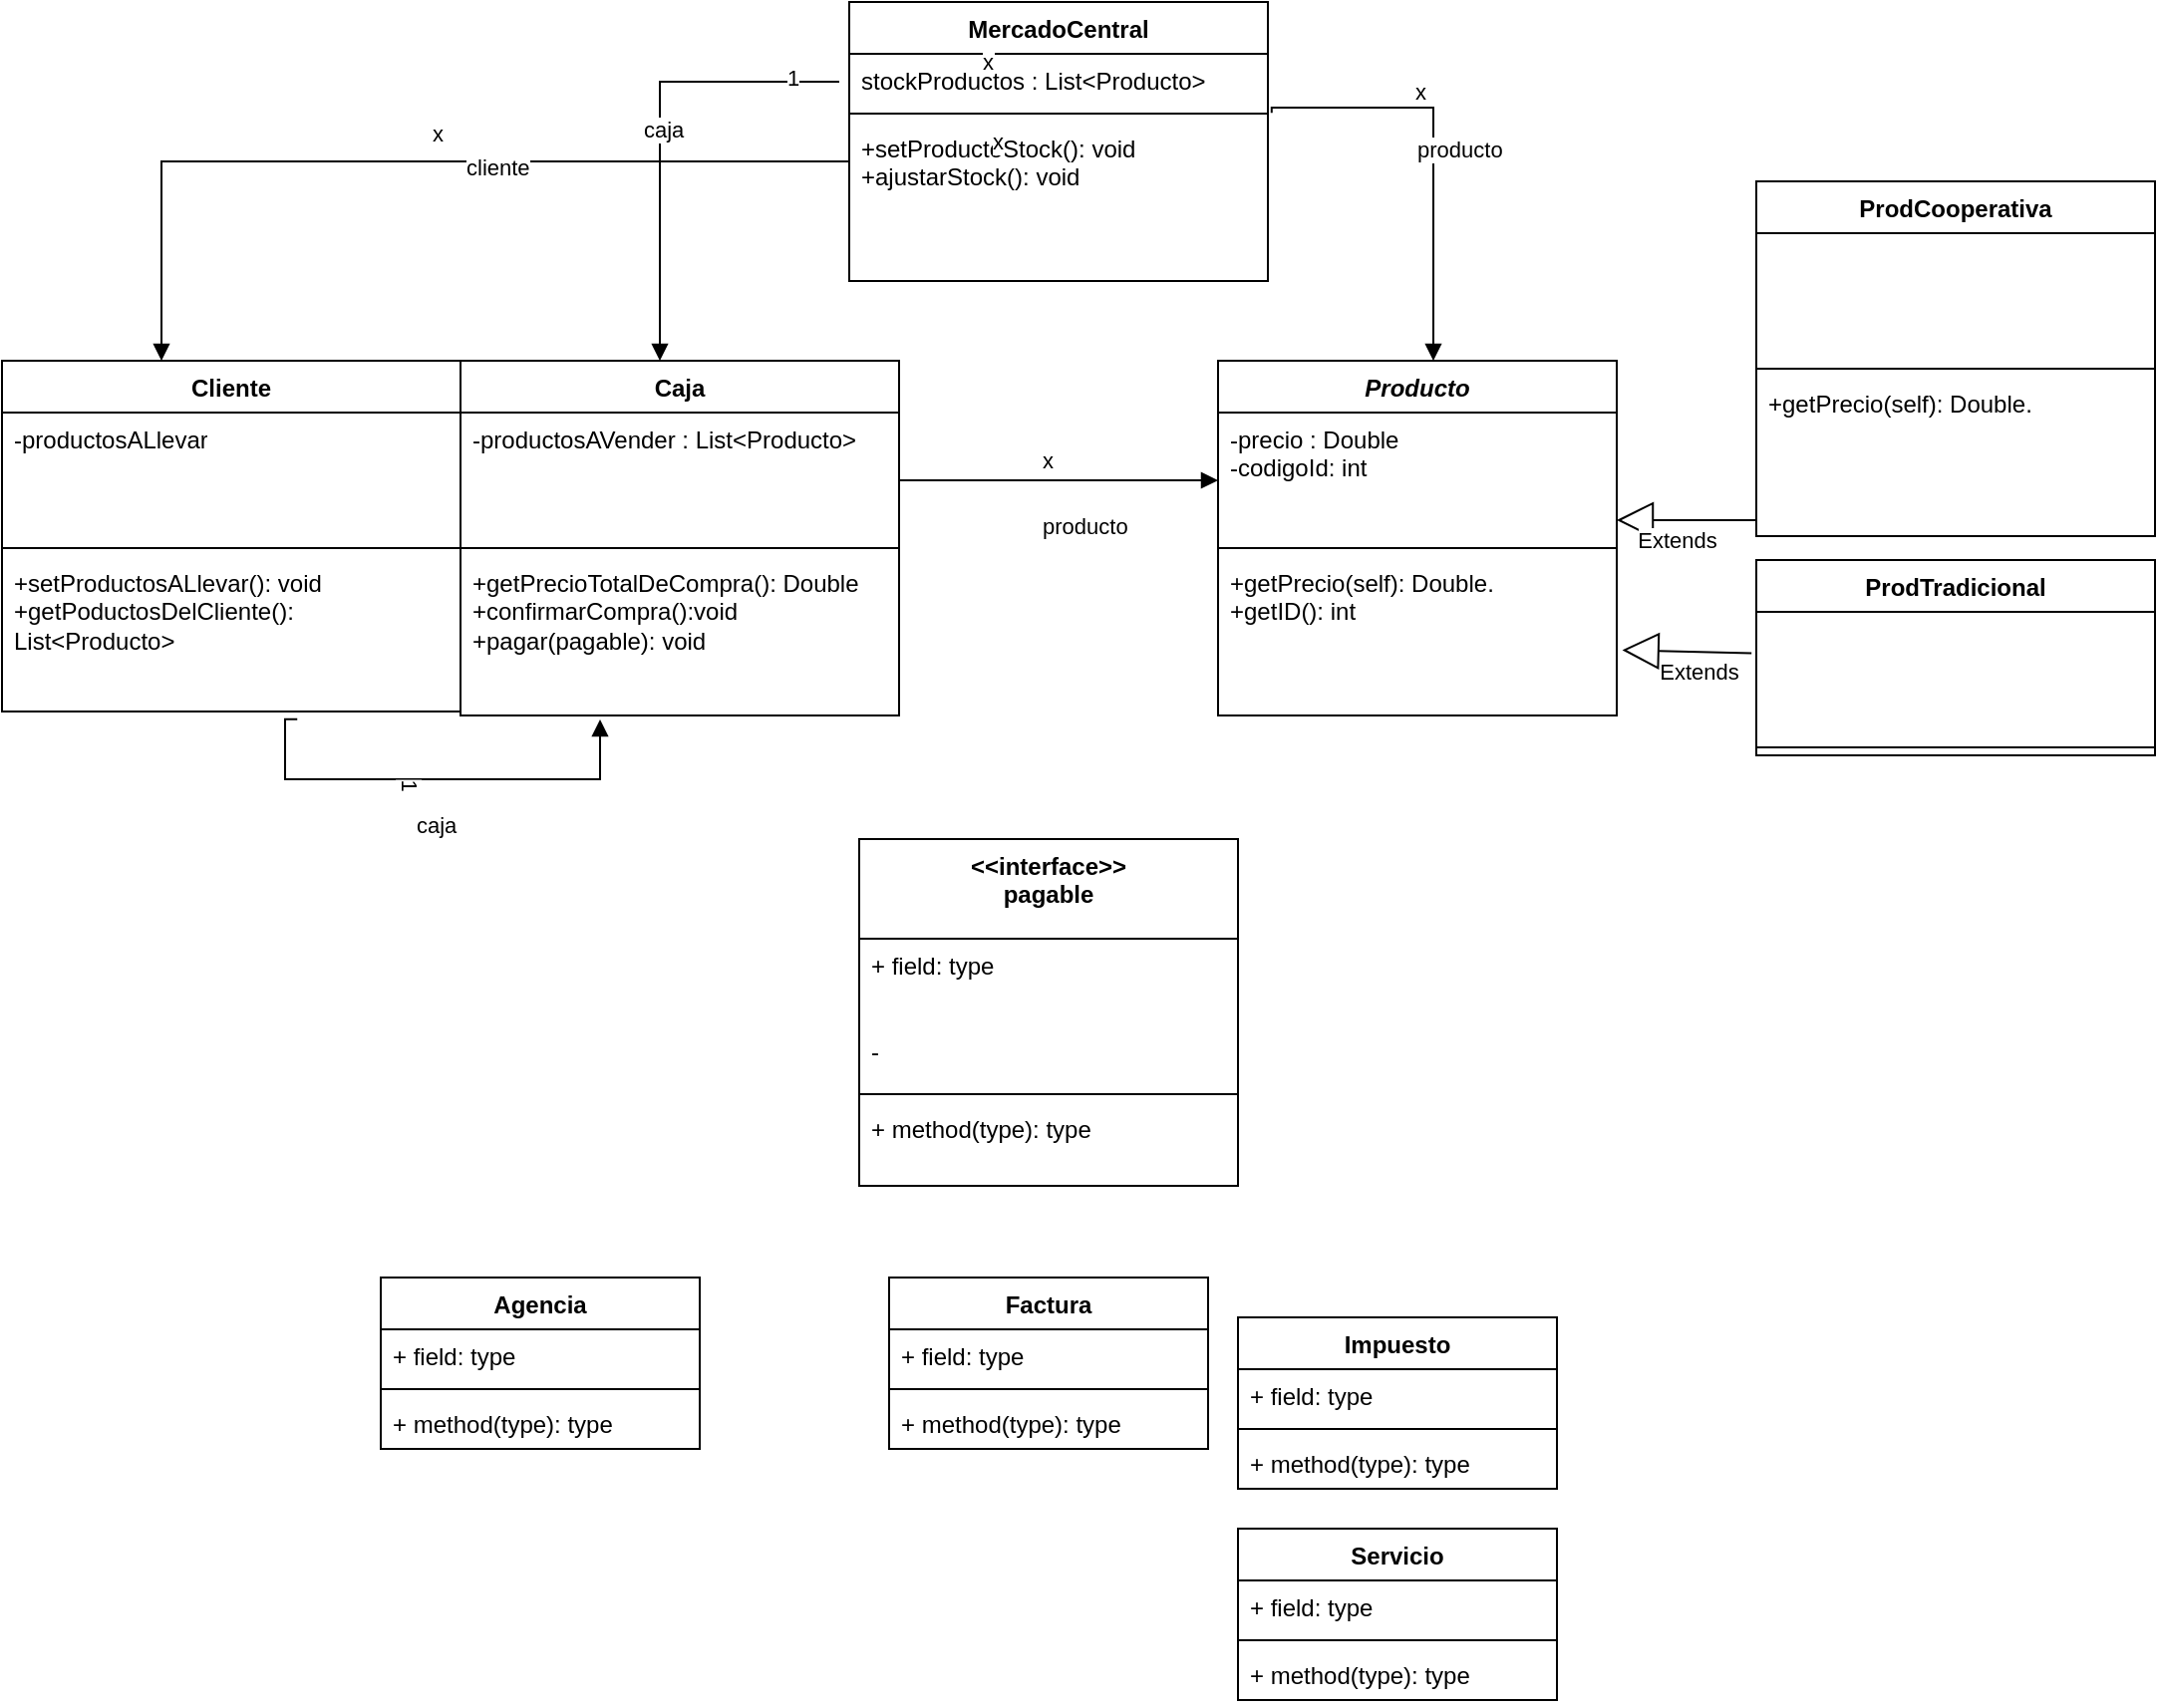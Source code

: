 <mxfile version="24.2.5" type="device">
  <diagram name="Page-1" id="GG0QzF6LFlVrDzn3O9K7">
    <mxGraphModel dx="1246" dy="469" grid="1" gridSize="10" guides="1" tooltips="1" connect="1" arrows="1" fold="1" page="1" pageScale="1" pageWidth="850" pageHeight="1100" math="0" shadow="0">
      <root>
        <mxCell id="0" />
        <mxCell id="1" parent="0" />
        <mxCell id="YnjSzZO8-QEwJyhuHPew-5" value="Caja" style="swimlane;fontStyle=1;align=center;verticalAlign=top;childLayout=stackLayout;horizontal=1;startSize=26;horizontalStack=0;resizeParent=1;resizeParentMax=0;resizeLast=0;collapsible=1;marginBottom=0;whiteSpace=wrap;html=1;" parent="1" vertex="1">
          <mxGeometry x="240" y="210" width="220" height="178" as="geometry" />
        </mxCell>
        <mxCell id="YnjSzZO8-QEwJyhuHPew-6" value="-productosAVender : List&amp;lt;Producto&amp;gt;&lt;div&gt;&lt;br&gt;&lt;/div&gt;" style="text;strokeColor=none;fillColor=none;align=left;verticalAlign=top;spacingLeft=4;spacingRight=4;overflow=hidden;rotatable=0;points=[[0,0.5],[1,0.5]];portConstraint=eastwest;whiteSpace=wrap;html=1;" parent="YnjSzZO8-QEwJyhuHPew-5" vertex="1">
          <mxGeometry y="26" width="220" height="64" as="geometry" />
        </mxCell>
        <mxCell id="YnjSzZO8-QEwJyhuHPew-7" value="" style="line;strokeWidth=1;fillColor=none;align=left;verticalAlign=middle;spacingTop=-1;spacingLeft=3;spacingRight=3;rotatable=0;labelPosition=right;points=[];portConstraint=eastwest;strokeColor=inherit;" parent="YnjSzZO8-QEwJyhuHPew-5" vertex="1">
          <mxGeometry y="90" width="220" height="8" as="geometry" />
        </mxCell>
        <mxCell id="YnjSzZO8-QEwJyhuHPew-8" value="+getPrecioTotalDeCompra(): Double&lt;div&gt;+confirmarCompra():void&lt;/div&gt;&lt;div&gt;+pagar(pagable): void&lt;/div&gt;" style="text;strokeColor=none;fillColor=none;align=left;verticalAlign=top;spacingLeft=4;spacingRight=4;overflow=hidden;rotatable=0;points=[[0,0.5],[1,0.5]];portConstraint=eastwest;whiteSpace=wrap;html=1;" parent="YnjSzZO8-QEwJyhuHPew-5" vertex="1">
          <mxGeometry y="98" width="220" height="80" as="geometry" />
        </mxCell>
        <mxCell id="YnjSzZO8-QEwJyhuHPew-9" value="producto" style="endArrow=block;endFill=1;html=1;edgeStyle=orthogonalEdgeStyle;align=left;verticalAlign=top;rounded=0;" parent="1" edge="1">
          <mxGeometry x="-0.125" y="-10" relative="1" as="geometry">
            <mxPoint x="460" y="270" as="sourcePoint" />
            <mxPoint x="620" y="270" as="targetPoint" />
            <mxPoint as="offset" />
          </mxGeometry>
        </mxCell>
        <mxCell id="YnjSzZO8-QEwJyhuHPew-10" value="x" style="edgeLabel;resizable=0;html=1;align=left;verticalAlign=bottom;" parent="YnjSzZO8-QEwJyhuHPew-9" connectable="0" vertex="1">
          <mxGeometry x="-1" relative="1" as="geometry">
            <mxPoint x="70" y="-2" as="offset" />
          </mxGeometry>
        </mxCell>
        <mxCell id="YnjSzZO8-QEwJyhuHPew-11" value="&lt;i&gt;Producto&lt;/i&gt;" style="swimlane;fontStyle=1;align=center;verticalAlign=top;childLayout=stackLayout;horizontal=1;startSize=26;horizontalStack=0;resizeParent=1;resizeParentMax=0;resizeLast=0;collapsible=1;marginBottom=0;whiteSpace=wrap;html=1;" parent="1" vertex="1">
          <mxGeometry x="620" y="210" width="200" height="178" as="geometry" />
        </mxCell>
        <mxCell id="YnjSzZO8-QEwJyhuHPew-12" value="&lt;div&gt;-precio : Double&lt;/div&gt;&lt;div&gt;-codigoId: int&lt;/div&gt;" style="text;strokeColor=none;fillColor=none;align=left;verticalAlign=top;spacingLeft=4;spacingRight=4;overflow=hidden;rotatable=0;points=[[0,0.5],[1,0.5]];portConstraint=eastwest;whiteSpace=wrap;html=1;" parent="YnjSzZO8-QEwJyhuHPew-11" vertex="1">
          <mxGeometry y="26" width="200" height="64" as="geometry" />
        </mxCell>
        <mxCell id="YnjSzZO8-QEwJyhuHPew-13" value="" style="line;strokeWidth=1;fillColor=none;align=left;verticalAlign=middle;spacingTop=-1;spacingLeft=3;spacingRight=3;rotatable=0;labelPosition=right;points=[];portConstraint=eastwest;strokeColor=inherit;" parent="YnjSzZO8-QEwJyhuHPew-11" vertex="1">
          <mxGeometry y="90" width="200" height="8" as="geometry" />
        </mxCell>
        <mxCell id="YnjSzZO8-QEwJyhuHPew-14" value="+getPrecio(self): Double.&amp;nbsp;&lt;div&gt;+getID(): int&lt;/div&gt;" style="text;strokeColor=none;fillColor=none;align=left;verticalAlign=top;spacingLeft=4;spacingRight=4;overflow=hidden;rotatable=0;points=[[0,0.5],[1,0.5]];portConstraint=eastwest;whiteSpace=wrap;html=1;" parent="YnjSzZO8-QEwJyhuHPew-11" vertex="1">
          <mxGeometry y="98" width="200" height="80" as="geometry" />
        </mxCell>
        <mxCell id="YnjSzZO8-QEwJyhuHPew-16" value="Extends" style="endArrow=block;endSize=16;endFill=0;html=1;rounded=0;" parent="1" edge="1">
          <mxGeometry x="0.143" y="10" width="160" relative="1" as="geometry">
            <mxPoint x="890" y="290" as="sourcePoint" />
            <mxPoint x="820" y="290" as="targetPoint" />
            <mxPoint as="offset" />
          </mxGeometry>
        </mxCell>
        <mxCell id="YnjSzZO8-QEwJyhuHPew-18" value="Extends" style="endArrow=block;endSize=16;endFill=0;html=1;rounded=0;entryX=1.014;entryY=0.59;entryDx=0;entryDy=0;entryPerimeter=0;exitX=-0.012;exitY=0.325;exitDx=0;exitDy=0;exitPerimeter=0;" parent="1" source="YnjSzZO8-QEwJyhuHPew-25" target="YnjSzZO8-QEwJyhuHPew-14" edge="1">
          <mxGeometry x="-0.2" y="10" width="160" relative="1" as="geometry">
            <mxPoint x="880" y="350" as="sourcePoint" />
            <mxPoint x="850" y="338" as="targetPoint" />
            <mxPoint as="offset" />
          </mxGeometry>
        </mxCell>
        <mxCell id="YnjSzZO8-QEwJyhuHPew-19" value="ProdCooperativa" style="swimlane;fontStyle=1;align=center;verticalAlign=top;childLayout=stackLayout;horizontal=1;startSize=26;horizontalStack=0;resizeParent=1;resizeParentMax=0;resizeLast=0;collapsible=1;marginBottom=0;whiteSpace=wrap;html=1;" parent="1" vertex="1">
          <mxGeometry x="890" y="120" width="200" height="178" as="geometry" />
        </mxCell>
        <mxCell id="YnjSzZO8-QEwJyhuHPew-20" value="&lt;div&gt;&lt;br&gt;&lt;/div&gt;" style="text;strokeColor=none;fillColor=none;align=left;verticalAlign=top;spacingLeft=4;spacingRight=4;overflow=hidden;rotatable=0;points=[[0,0.5],[1,0.5]];portConstraint=eastwest;whiteSpace=wrap;html=1;" parent="YnjSzZO8-QEwJyhuHPew-19" vertex="1">
          <mxGeometry y="26" width="200" height="64" as="geometry" />
        </mxCell>
        <mxCell id="YnjSzZO8-QEwJyhuHPew-21" value="" style="line;strokeWidth=1;fillColor=none;align=left;verticalAlign=middle;spacingTop=-1;spacingLeft=3;spacingRight=3;rotatable=0;labelPosition=right;points=[];portConstraint=eastwest;strokeColor=inherit;" parent="YnjSzZO8-QEwJyhuHPew-19" vertex="1">
          <mxGeometry y="90" width="200" height="8" as="geometry" />
        </mxCell>
        <mxCell id="YnjSzZO8-QEwJyhuHPew-22" value="+getPrecio(self): Double.&amp;nbsp;" style="text;strokeColor=none;fillColor=none;align=left;verticalAlign=top;spacingLeft=4;spacingRight=4;overflow=hidden;rotatable=0;points=[[0,0.5],[1,0.5]];portConstraint=eastwest;whiteSpace=wrap;html=1;" parent="YnjSzZO8-QEwJyhuHPew-19" vertex="1">
          <mxGeometry y="98" width="200" height="80" as="geometry" />
        </mxCell>
        <mxCell id="YnjSzZO8-QEwJyhuHPew-24" value="ProdTradicional" style="swimlane;fontStyle=1;align=center;verticalAlign=top;childLayout=stackLayout;horizontal=1;startSize=26;horizontalStack=0;resizeParent=1;resizeParentMax=0;resizeLast=0;collapsible=1;marginBottom=0;whiteSpace=wrap;html=1;" parent="1" vertex="1">
          <mxGeometry x="890" y="310" width="200" height="98" as="geometry" />
        </mxCell>
        <mxCell id="YnjSzZO8-QEwJyhuHPew-25" value="&lt;div&gt;&lt;br&gt;&lt;/div&gt;" style="text;strokeColor=none;fillColor=none;align=left;verticalAlign=top;spacingLeft=4;spacingRight=4;overflow=hidden;rotatable=0;points=[[0,0.5],[1,0.5]];portConstraint=eastwest;whiteSpace=wrap;html=1;" parent="YnjSzZO8-QEwJyhuHPew-24" vertex="1">
          <mxGeometry y="26" width="200" height="64" as="geometry" />
        </mxCell>
        <mxCell id="YnjSzZO8-QEwJyhuHPew-26" value="" style="line;strokeWidth=1;fillColor=none;align=left;verticalAlign=middle;spacingTop=-1;spacingLeft=3;spacingRight=3;rotatable=0;labelPosition=right;points=[];portConstraint=eastwest;strokeColor=inherit;" parent="YnjSzZO8-QEwJyhuHPew-24" vertex="1">
          <mxGeometry y="90" width="200" height="8" as="geometry" />
        </mxCell>
        <mxCell id="3-H1_b2CFHMAt_Jb_pcu-1" value="MercadoCentral" style="swimlane;fontStyle=1;align=center;verticalAlign=top;childLayout=stackLayout;horizontal=1;startSize=26;horizontalStack=0;resizeParent=1;resizeParentMax=0;resizeLast=0;collapsible=1;marginBottom=0;whiteSpace=wrap;html=1;" parent="1" vertex="1">
          <mxGeometry x="435" y="30" width="210" height="140" as="geometry" />
        </mxCell>
        <mxCell id="3-H1_b2CFHMAt_Jb_pcu-2" value="stockProductos : List&amp;lt;Producto&amp;gt;" style="text;strokeColor=none;fillColor=none;align=left;verticalAlign=top;spacingLeft=4;spacingRight=4;overflow=hidden;rotatable=0;points=[[0,0.5],[1,0.5]];portConstraint=eastwest;whiteSpace=wrap;html=1;" parent="3-H1_b2CFHMAt_Jb_pcu-1" vertex="1">
          <mxGeometry y="26" width="210" height="26" as="geometry" />
        </mxCell>
        <mxCell id="3-H1_b2CFHMAt_Jb_pcu-3" value="" style="line;strokeWidth=1;fillColor=none;align=left;verticalAlign=middle;spacingTop=-1;spacingLeft=3;spacingRight=3;rotatable=0;labelPosition=right;points=[];portConstraint=eastwest;strokeColor=inherit;" parent="3-H1_b2CFHMAt_Jb_pcu-1" vertex="1">
          <mxGeometry y="52" width="210" height="8" as="geometry" />
        </mxCell>
        <mxCell id="3-H1_b2CFHMAt_Jb_pcu-4" value="+setProductoStock(): void&lt;div&gt;+ajustarStock(): void&lt;/div&gt;" style="text;strokeColor=none;fillColor=none;align=left;verticalAlign=top;spacingLeft=4;spacingRight=4;overflow=hidden;rotatable=0;points=[[0,0.5],[1,0.5]];portConstraint=eastwest;whiteSpace=wrap;html=1;" parent="3-H1_b2CFHMAt_Jb_pcu-1" vertex="1">
          <mxGeometry y="60" width="210" height="80" as="geometry" />
        </mxCell>
        <mxCell id="3-H1_b2CFHMAt_Jb_pcu-5" value="caja" style="endArrow=block;endFill=1;html=1;edgeStyle=orthogonalEdgeStyle;align=left;verticalAlign=top;rounded=0;" parent="1" edge="1">
          <mxGeometry x="-0.125" y="-10" relative="1" as="geometry">
            <mxPoint x="430" y="70" as="sourcePoint" />
            <mxPoint x="340" y="210" as="targetPoint" />
            <mxPoint as="offset" />
            <Array as="points">
              <mxPoint x="340" y="70" />
              <mxPoint x="340" y="197" />
            </Array>
          </mxGeometry>
        </mxCell>
        <mxCell id="3-H1_b2CFHMAt_Jb_pcu-6" value="x" style="edgeLabel;resizable=0;html=1;align=left;verticalAlign=bottom;" parent="3-H1_b2CFHMAt_Jb_pcu-5" connectable="0" vertex="1">
          <mxGeometry x="-1" relative="1" as="geometry">
            <mxPoint x="70" y="-2" as="offset" />
          </mxGeometry>
        </mxCell>
        <mxCell id="3-H1_b2CFHMAt_Jb_pcu-7" value="producto" style="endArrow=block;endFill=1;html=1;edgeStyle=orthogonalEdgeStyle;align=left;verticalAlign=top;rounded=0;entryX=0.39;entryY=-0.016;entryDx=0;entryDy=0;entryPerimeter=0;exitX=1.009;exitY=1.138;exitDx=0;exitDy=0;exitPerimeter=0;" parent="1" source="3-H1_b2CFHMAt_Jb_pcu-2" edge="1">
          <mxGeometry x="-0.125" y="-10" relative="1" as="geometry">
            <mxPoint x="820" y="83" as="sourcePoint" />
            <mxPoint x="728" y="210" as="targetPoint" />
            <mxPoint as="offset" />
            <Array as="points">
              <mxPoint x="647" y="83" />
              <mxPoint x="728" y="83" />
            </Array>
          </mxGeometry>
        </mxCell>
        <mxCell id="3-H1_b2CFHMAt_Jb_pcu-8" value="x" style="edgeLabel;resizable=0;html=1;align=left;verticalAlign=bottom;" parent="3-H1_b2CFHMAt_Jb_pcu-7" connectable="0" vertex="1">
          <mxGeometry x="-1" relative="1" as="geometry">
            <mxPoint x="70" y="-2" as="offset" />
          </mxGeometry>
        </mxCell>
        <mxCell id="3-H1_b2CFHMAt_Jb_pcu-9" value="1" style="edgeLabel;resizable=0;html=1;align=left;verticalAlign=bottom;" parent="1" connectable="0" vertex="1">
          <mxGeometry x="540" y="278" as="geometry">
            <mxPoint x="-138" y="-202" as="offset" />
          </mxGeometry>
        </mxCell>
        <mxCell id="3-H1_b2CFHMAt_Jb_pcu-10" value="cliente" style="endArrow=block;endFill=1;html=1;edgeStyle=orthogonalEdgeStyle;align=left;verticalAlign=top;rounded=0;" parent="1" edge="1">
          <mxGeometry x="-0.125" y="-10" relative="1" as="geometry">
            <mxPoint x="435" y="110" as="sourcePoint" />
            <mxPoint x="90" y="210" as="targetPoint" />
            <mxPoint as="offset" />
            <Array as="points">
              <mxPoint x="90" y="110" />
            </Array>
          </mxGeometry>
        </mxCell>
        <mxCell id="3-H1_b2CFHMAt_Jb_pcu-11" value="x" style="edgeLabel;resizable=0;html=1;align=left;verticalAlign=bottom;" parent="3-H1_b2CFHMAt_Jb_pcu-10" connectable="0" vertex="1">
          <mxGeometry x="-1" relative="1" as="geometry">
            <mxPoint x="70" y="-2" as="offset" />
          </mxGeometry>
        </mxCell>
        <mxCell id="3-H1_b2CFHMAt_Jb_pcu-12" value="Cliente" style="swimlane;fontStyle=1;align=center;verticalAlign=top;childLayout=stackLayout;horizontal=1;startSize=26;horizontalStack=0;resizeParent=1;resizeParentMax=0;resizeLast=0;collapsible=1;marginBottom=0;whiteSpace=wrap;html=1;" parent="1" vertex="1">
          <mxGeometry x="10" y="210" width="230" height="176" as="geometry" />
        </mxCell>
        <mxCell id="3-H1_b2CFHMAt_Jb_pcu-13" value="&lt;div&gt;-productosALlevar&lt;/div&gt;" style="text;strokeColor=none;fillColor=none;align=left;verticalAlign=top;spacingLeft=4;spacingRight=4;overflow=hidden;rotatable=0;points=[[0,0.5],[1,0.5]];portConstraint=eastwest;whiteSpace=wrap;html=1;" parent="3-H1_b2CFHMAt_Jb_pcu-12" vertex="1">
          <mxGeometry y="26" width="230" height="64" as="geometry" />
        </mxCell>
        <mxCell id="3-H1_b2CFHMAt_Jb_pcu-14" value="" style="line;strokeWidth=1;fillColor=none;align=left;verticalAlign=middle;spacingTop=-1;spacingLeft=3;spacingRight=3;rotatable=0;labelPosition=right;points=[];portConstraint=eastwest;strokeColor=inherit;" parent="3-H1_b2CFHMAt_Jb_pcu-12" vertex="1">
          <mxGeometry y="90" width="230" height="8" as="geometry" />
        </mxCell>
        <mxCell id="3-H1_b2CFHMAt_Jb_pcu-15" value="+setProductosALlevar(): void&lt;div&gt;+getPoductosDelCliente(): List&amp;lt;Producto&amp;gt;&lt;/div&gt;" style="text;strokeColor=none;fillColor=none;align=left;verticalAlign=top;spacingLeft=4;spacingRight=4;overflow=hidden;rotatable=0;points=[[0,0.5],[1,0.5]];portConstraint=eastwest;whiteSpace=wrap;html=1;" parent="3-H1_b2CFHMAt_Jb_pcu-12" vertex="1">
          <mxGeometry y="98" width="230" height="78" as="geometry" />
        </mxCell>
        <mxCell id="3-H1_b2CFHMAt_Jb_pcu-17" value="x" style="edgeLabel;resizable=0;html=1;align=left;verticalAlign=bottom;" parent="1" connectable="0" vertex="1">
          <mxGeometry x="540" y="278" as="geometry">
            <mxPoint x="-316" y="-174" as="offset" />
          </mxGeometry>
        </mxCell>
        <mxCell id="3-H1_b2CFHMAt_Jb_pcu-18" value="caja" style="endArrow=block;endFill=1;html=1;edgeStyle=orthogonalEdgeStyle;align=left;verticalAlign=top;rounded=0;exitX=0.644;exitY=1.05;exitDx=0;exitDy=0;exitPerimeter=0;" parent="1" source="3-H1_b2CFHMAt_Jb_pcu-15" edge="1">
          <mxGeometry x="-0.11" y="-10" relative="1" as="geometry">
            <mxPoint x="150" y="441" as="sourcePoint" />
            <mxPoint x="310" y="390" as="targetPoint" />
            <mxPoint as="offset" />
            <Array as="points">
              <mxPoint x="152" y="420" />
              <mxPoint x="310" y="420" />
            </Array>
          </mxGeometry>
        </mxCell>
        <mxCell id="3-H1_b2CFHMAt_Jb_pcu-19" value="1" style="edgeLabel;resizable=0;html=1;align=left;verticalAlign=bottom;rotation=90;" parent="3-H1_b2CFHMAt_Jb_pcu-18" connectable="0" vertex="1">
          <mxGeometry x="-1" relative="1" as="geometry">
            <mxPoint x="48" y="28" as="offset" />
          </mxGeometry>
        </mxCell>
        <mxCell id="RbBr-SZmx4rrmUSp0C_k-1" value="&amp;lt;&amp;lt;interface&amp;gt;&amp;gt;&lt;div&gt;pagable&lt;/div&gt;" style="swimlane;fontStyle=1;align=center;verticalAlign=top;childLayout=stackLayout;horizontal=1;startSize=50;horizontalStack=0;resizeParent=1;resizeParentMax=0;resizeLast=0;collapsible=1;marginBottom=0;whiteSpace=wrap;html=1;" parent="1" vertex="1">
          <mxGeometry x="440" y="450" width="190" height="174" as="geometry">
            <mxRectangle x="460" y="500" width="110" height="40" as="alternateBounds" />
          </mxGeometry>
        </mxCell>
        <mxCell id="RbBr-SZmx4rrmUSp0C_k-2" value="+ field: type&lt;div&gt;&lt;br&gt;&lt;/div&gt;&lt;div&gt;&lt;br&gt;&lt;/div&gt;&lt;div&gt;-&lt;/div&gt;" style="text;strokeColor=none;fillColor=none;align=left;verticalAlign=top;spacingLeft=4;spacingRight=4;overflow=hidden;rotatable=0;points=[[0,0.5],[1,0.5]];portConstraint=eastwest;whiteSpace=wrap;html=1;" parent="RbBr-SZmx4rrmUSp0C_k-1" vertex="1">
          <mxGeometry y="50" width="190" height="74" as="geometry" />
        </mxCell>
        <mxCell id="RbBr-SZmx4rrmUSp0C_k-3" value="" style="line;strokeWidth=1;fillColor=none;align=left;verticalAlign=middle;spacingTop=-1;spacingLeft=3;spacingRight=3;rotatable=0;labelPosition=right;points=[];portConstraint=eastwest;strokeColor=inherit;" parent="RbBr-SZmx4rrmUSp0C_k-1" vertex="1">
          <mxGeometry y="124" width="190" height="8" as="geometry" />
        </mxCell>
        <mxCell id="RbBr-SZmx4rrmUSp0C_k-4" value="+ method(type): type" style="text;strokeColor=none;fillColor=none;align=left;verticalAlign=top;spacingLeft=4;spacingRight=4;overflow=hidden;rotatable=0;points=[[0,0.5],[1,0.5]];portConstraint=eastwest;whiteSpace=wrap;html=1;" parent="RbBr-SZmx4rrmUSp0C_k-1" vertex="1">
          <mxGeometry y="132" width="190" height="42" as="geometry" />
        </mxCell>
        <mxCell id="RbBr-SZmx4rrmUSp0C_k-9" value="Factura&lt;div&gt;&lt;br&gt;&lt;/div&gt;" style="swimlane;fontStyle=1;align=center;verticalAlign=top;childLayout=stackLayout;horizontal=1;startSize=26;horizontalStack=0;resizeParent=1;resizeParentMax=0;resizeLast=0;collapsible=1;marginBottom=0;whiteSpace=wrap;html=1;" parent="1" vertex="1">
          <mxGeometry x="455" y="670" width="160" height="86" as="geometry" />
        </mxCell>
        <mxCell id="RbBr-SZmx4rrmUSp0C_k-10" value="+ field: type" style="text;strokeColor=none;fillColor=none;align=left;verticalAlign=top;spacingLeft=4;spacingRight=4;overflow=hidden;rotatable=0;points=[[0,0.5],[1,0.5]];portConstraint=eastwest;whiteSpace=wrap;html=1;" parent="RbBr-SZmx4rrmUSp0C_k-9" vertex="1">
          <mxGeometry y="26" width="160" height="26" as="geometry" />
        </mxCell>
        <mxCell id="RbBr-SZmx4rrmUSp0C_k-11" value="" style="line;strokeWidth=1;fillColor=none;align=left;verticalAlign=middle;spacingTop=-1;spacingLeft=3;spacingRight=3;rotatable=0;labelPosition=right;points=[];portConstraint=eastwest;strokeColor=inherit;" parent="RbBr-SZmx4rrmUSp0C_k-9" vertex="1">
          <mxGeometry y="52" width="160" height="8" as="geometry" />
        </mxCell>
        <mxCell id="RbBr-SZmx4rrmUSp0C_k-12" value="+ method(type): type" style="text;strokeColor=none;fillColor=none;align=left;verticalAlign=top;spacingLeft=4;spacingRight=4;overflow=hidden;rotatable=0;points=[[0,0.5],[1,0.5]];portConstraint=eastwest;whiteSpace=wrap;html=1;" parent="RbBr-SZmx4rrmUSp0C_k-9" vertex="1">
          <mxGeometry y="60" width="160" height="26" as="geometry" />
        </mxCell>
        <mxCell id="RbBr-SZmx4rrmUSp0C_k-13" value="Impuesto" style="swimlane;fontStyle=1;align=center;verticalAlign=top;childLayout=stackLayout;horizontal=1;startSize=26;horizontalStack=0;resizeParent=1;resizeParentMax=0;resizeLast=0;collapsible=1;marginBottom=0;whiteSpace=wrap;html=1;" parent="1" vertex="1">
          <mxGeometry x="630" y="690" width="160" height="86" as="geometry" />
        </mxCell>
        <mxCell id="RbBr-SZmx4rrmUSp0C_k-14" value="+ field: type" style="text;strokeColor=none;fillColor=none;align=left;verticalAlign=top;spacingLeft=4;spacingRight=4;overflow=hidden;rotatable=0;points=[[0,0.5],[1,0.5]];portConstraint=eastwest;whiteSpace=wrap;html=1;" parent="RbBr-SZmx4rrmUSp0C_k-13" vertex="1">
          <mxGeometry y="26" width="160" height="26" as="geometry" />
        </mxCell>
        <mxCell id="RbBr-SZmx4rrmUSp0C_k-15" value="" style="line;strokeWidth=1;fillColor=none;align=left;verticalAlign=middle;spacingTop=-1;spacingLeft=3;spacingRight=3;rotatable=0;labelPosition=right;points=[];portConstraint=eastwest;strokeColor=inherit;" parent="RbBr-SZmx4rrmUSp0C_k-13" vertex="1">
          <mxGeometry y="52" width="160" height="8" as="geometry" />
        </mxCell>
        <mxCell id="RbBr-SZmx4rrmUSp0C_k-16" value="+ method(type): type" style="text;strokeColor=none;fillColor=none;align=left;verticalAlign=top;spacingLeft=4;spacingRight=4;overflow=hidden;rotatable=0;points=[[0,0.5],[1,0.5]];portConstraint=eastwest;whiteSpace=wrap;html=1;" parent="RbBr-SZmx4rrmUSp0C_k-13" vertex="1">
          <mxGeometry y="60" width="160" height="26" as="geometry" />
        </mxCell>
        <mxCell id="RbBr-SZmx4rrmUSp0C_k-17" value="Servicio" style="swimlane;fontStyle=1;align=center;verticalAlign=top;childLayout=stackLayout;horizontal=1;startSize=26;horizontalStack=0;resizeParent=1;resizeParentMax=0;resizeLast=0;collapsible=1;marginBottom=0;whiteSpace=wrap;html=1;" parent="1" vertex="1">
          <mxGeometry x="630" y="796" width="160" height="86" as="geometry" />
        </mxCell>
        <mxCell id="RbBr-SZmx4rrmUSp0C_k-18" value="+ field: type" style="text;strokeColor=none;fillColor=none;align=left;verticalAlign=top;spacingLeft=4;spacingRight=4;overflow=hidden;rotatable=0;points=[[0,0.5],[1,0.5]];portConstraint=eastwest;whiteSpace=wrap;html=1;" parent="RbBr-SZmx4rrmUSp0C_k-17" vertex="1">
          <mxGeometry y="26" width="160" height="26" as="geometry" />
        </mxCell>
        <mxCell id="RbBr-SZmx4rrmUSp0C_k-19" value="" style="line;strokeWidth=1;fillColor=none;align=left;verticalAlign=middle;spacingTop=-1;spacingLeft=3;spacingRight=3;rotatable=0;labelPosition=right;points=[];portConstraint=eastwest;strokeColor=inherit;" parent="RbBr-SZmx4rrmUSp0C_k-17" vertex="1">
          <mxGeometry y="52" width="160" height="8" as="geometry" />
        </mxCell>
        <mxCell id="RbBr-SZmx4rrmUSp0C_k-20" value="+ method(type): type" style="text;strokeColor=none;fillColor=none;align=left;verticalAlign=top;spacingLeft=4;spacingRight=4;overflow=hidden;rotatable=0;points=[[0,0.5],[1,0.5]];portConstraint=eastwest;whiteSpace=wrap;html=1;" parent="RbBr-SZmx4rrmUSp0C_k-17" vertex="1">
          <mxGeometry y="60" width="160" height="26" as="geometry" />
        </mxCell>
        <mxCell id="RbBr-SZmx4rrmUSp0C_k-21" value="Agencia" style="swimlane;fontStyle=1;align=center;verticalAlign=top;childLayout=stackLayout;horizontal=1;startSize=26;horizontalStack=0;resizeParent=1;resizeParentMax=0;resizeLast=0;collapsible=1;marginBottom=0;whiteSpace=wrap;html=1;" parent="1" vertex="1">
          <mxGeometry x="200" y="670" width="160" height="86" as="geometry" />
        </mxCell>
        <mxCell id="RbBr-SZmx4rrmUSp0C_k-22" value="+ field: type" style="text;strokeColor=none;fillColor=none;align=left;verticalAlign=top;spacingLeft=4;spacingRight=4;overflow=hidden;rotatable=0;points=[[0,0.5],[1,0.5]];portConstraint=eastwest;whiteSpace=wrap;html=1;" parent="RbBr-SZmx4rrmUSp0C_k-21" vertex="1">
          <mxGeometry y="26" width="160" height="26" as="geometry" />
        </mxCell>
        <mxCell id="RbBr-SZmx4rrmUSp0C_k-23" value="" style="line;strokeWidth=1;fillColor=none;align=left;verticalAlign=middle;spacingTop=-1;spacingLeft=3;spacingRight=3;rotatable=0;labelPosition=right;points=[];portConstraint=eastwest;strokeColor=inherit;" parent="RbBr-SZmx4rrmUSp0C_k-21" vertex="1">
          <mxGeometry y="52" width="160" height="8" as="geometry" />
        </mxCell>
        <mxCell id="RbBr-SZmx4rrmUSp0C_k-24" value="+ method(type): type" style="text;strokeColor=none;fillColor=none;align=left;verticalAlign=top;spacingLeft=4;spacingRight=4;overflow=hidden;rotatable=0;points=[[0,0.5],[1,0.5]];portConstraint=eastwest;whiteSpace=wrap;html=1;" parent="RbBr-SZmx4rrmUSp0C_k-21" vertex="1">
          <mxGeometry y="60" width="160" height="26" as="geometry" />
        </mxCell>
      </root>
    </mxGraphModel>
  </diagram>
</mxfile>
